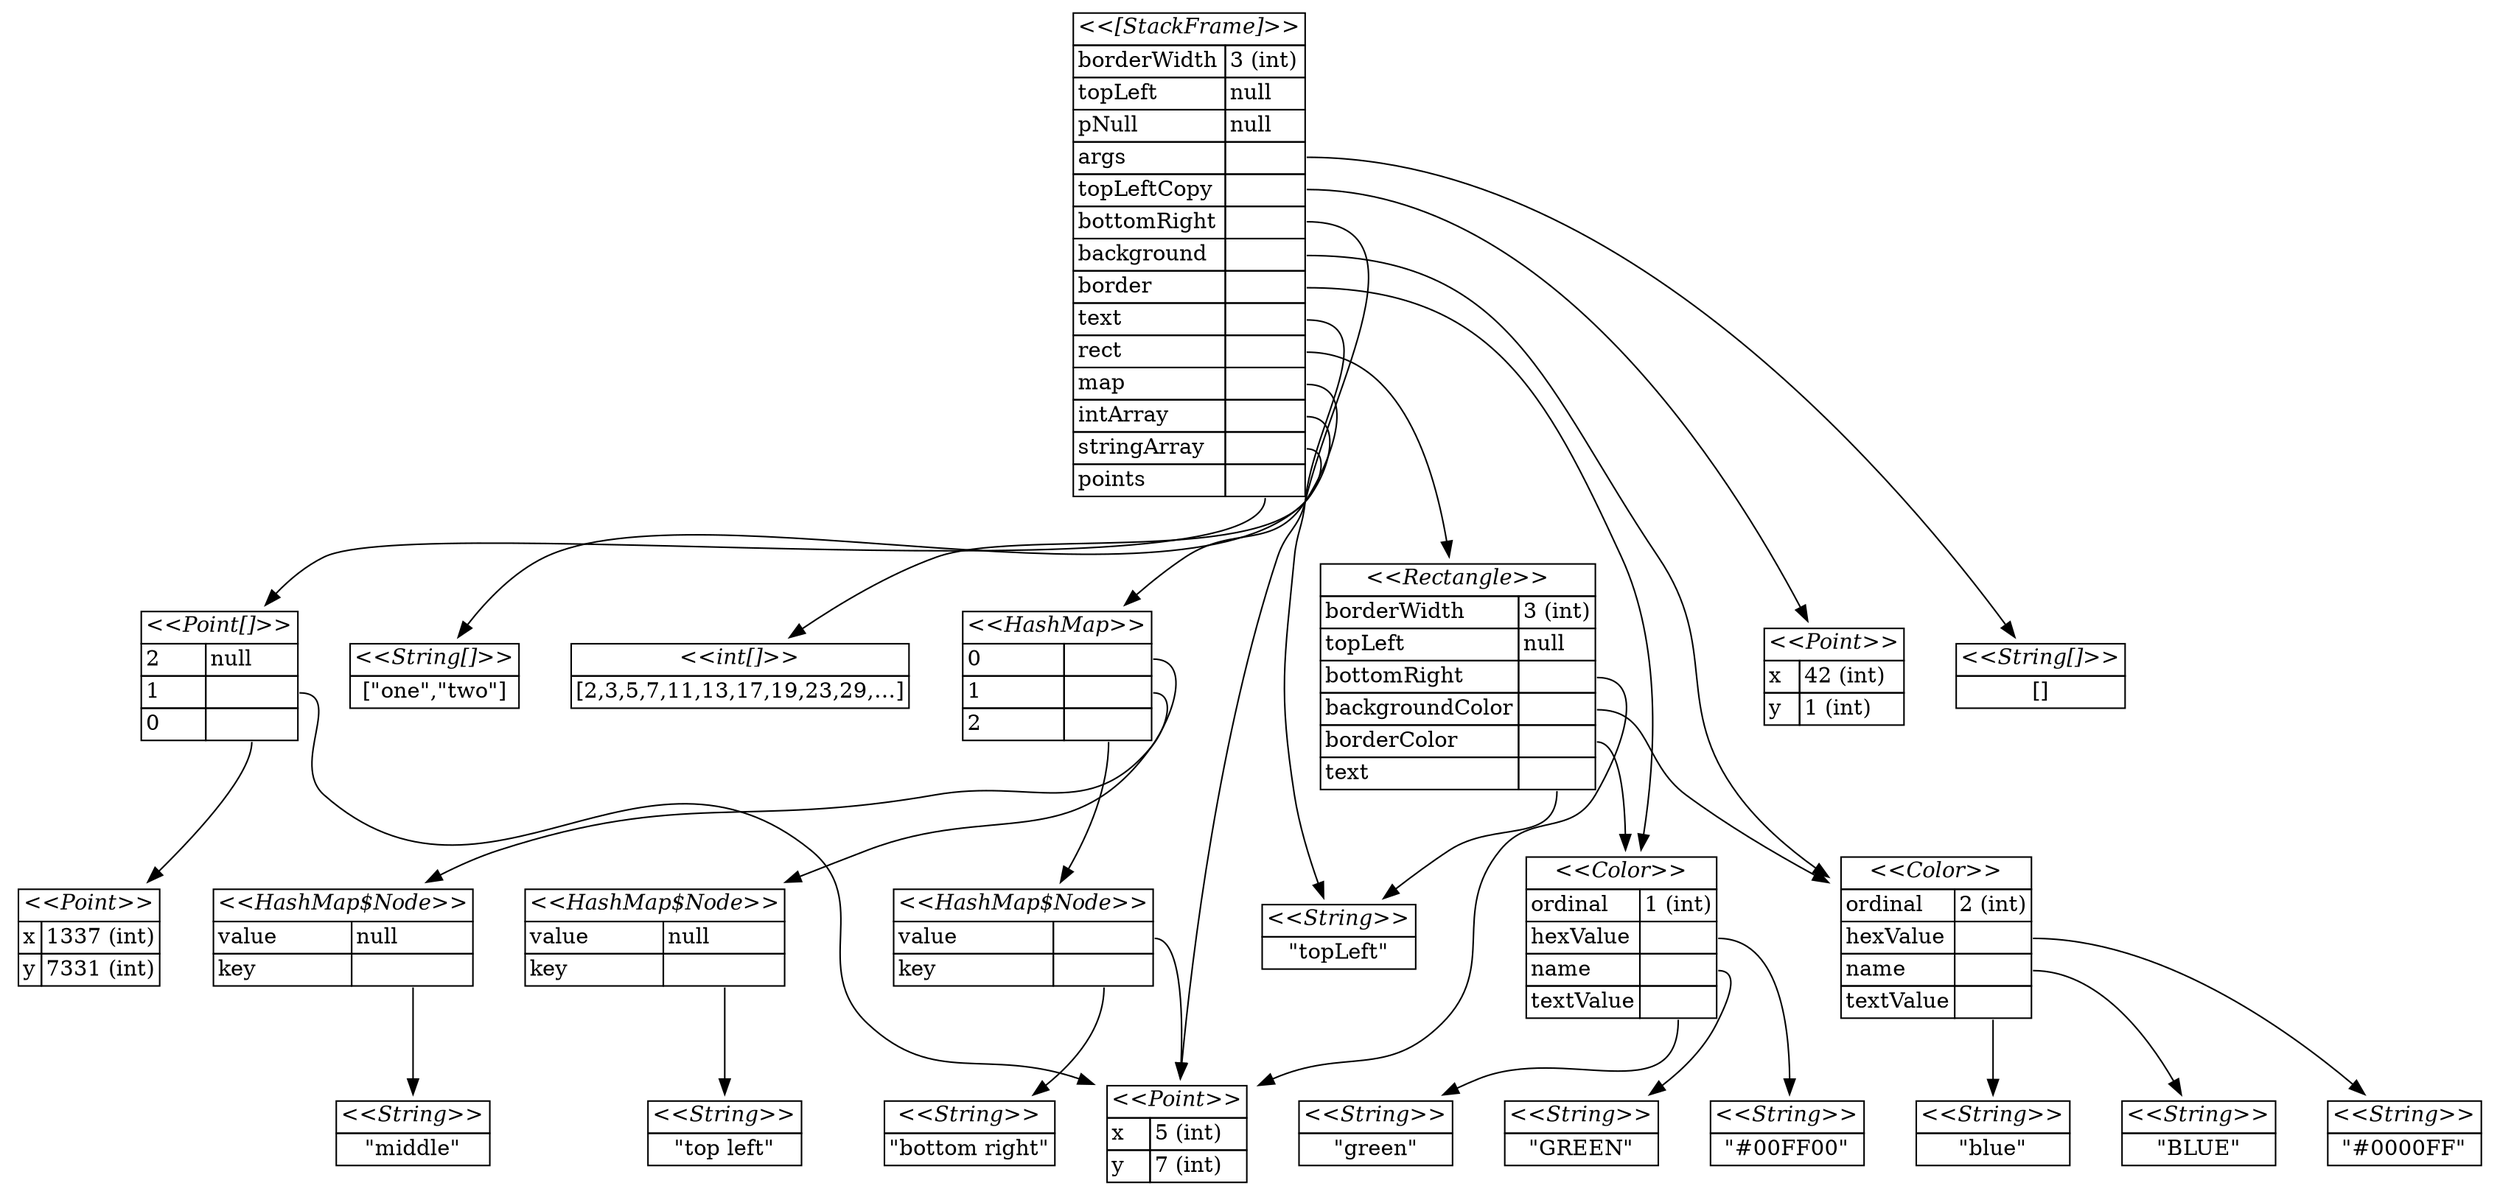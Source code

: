 digraph ObjectDiagram {
  node [shape=plaintext]
  _0f07b6f2a31cbd2e26428c51e8660b0dffe6e352 [label=<<table border="0" cellborder="1" cellspacing="0">
    <th><td colspan="2"><i>&lt;&lt;[StackFrame]&gt;&gt;</i></td></th>
    <tr><td align="left">borderWidth</td><td align="left" port="borderWidth">3 (int)</td></tr>
    <tr><td align="left">topLeft</td><td align="left" port="topLeft">null</td></tr>
    <tr><td align="left">pNull</td><td align="left" port="pNull">null</td></tr>
    <tr><td align="left">args</td><td align="left" port="args"></td></tr>
    <tr><td align="left">topLeftCopy</td><td align="left" port="topLeftCopy"></td></tr>
    <tr><td align="left">bottomRight</td><td align="left" port="bottomRight"></td></tr>
    <tr><td align="left">background</td><td align="left" port="background"></td></tr>
    <tr><td align="left">border</td><td align="left" port="border"></td></tr>
    <tr><td align="left">text</td><td align="left" port="text"></td></tr>
    <tr><td align="left">rect</td><td align="left" port="rect"></td></tr>
    <tr><td align="left">map</td><td align="left" port="map"></td></tr>
    <tr><td align="left">intArray</td><td align="left" port="intArray"></td></tr>
    <tr><td align="left">stringArray</td><td align="left" port="stringArray"></td></tr>
    <tr><td align="left">points</td><td align="left" port="points"></td></tr>
  </table>>]
  _bdb37fd1fa1b13d2c62e42aa9a27afaa093a1889 [label=<<table border="0" cellborder="1" cellspacing="0">
    <th><td colspan="2"><i>&lt;&lt;String[]&gt;&gt;</i></td></th>
    <tr><td colspan="2">[]</td></tr>
  </table>>]
  _3fb27fbe48150f15f1c717154e8b2838635ef4ae [label=<<table border="0" cellborder="1" cellspacing="0">
    <th><td colspan="2"><i>&lt;&lt;Point&gt;&gt;</i></td></th>
    <tr><td align="left">x</td><td align="left" port="x">42 (int)</td></tr>
    <tr><td align="left">y</td><td align="left" port="y">1 (int)</td></tr>
  </table>>]
  _a6ed3c1901ccfa2adffe839bb7b830200a6393ef [label=<<table border="0" cellborder="1" cellspacing="0">
    <th><td colspan="2"><i>&lt;&lt;Point&gt;&gt;</i></td></th>
    <tr><td align="left">x</td><td align="left" port="x">5 (int)</td></tr>
    <tr><td align="left">y</td><td align="left" port="y">7 (int)</td></tr>
  </table>>]
  _997cc01d7a247aeedb702fa90f2b9ab4ef820a7b [label=<<table border="0" cellborder="1" cellspacing="0">
    <th><td colspan="2"><i>&lt;&lt;Color&gt;&gt;</i></td></th>
    <tr><td align="left">ordinal</td><td align="left" port="ordinal">2 (int)</td></tr>
    <tr><td align="left">hexValue</td><td align="left" port="hexValue"></td></tr>
    <tr><td align="left">name</td><td align="left" port="name"></td></tr>
    <tr><td align="left">textValue</td><td align="left" port="textValue"></td></tr>
  </table>>]
  _9c04b7d66febb3f9b9860ba0795ec96cd00ebd7b [label=<<table border="0" cellborder="1" cellspacing="0">
    <th><td colspan="2"><i>&lt;&lt;String&gt;&gt;</i></td></th>
    <tr><td colspan="2">"#0000FF"</td></tr>
  </table>>]
  _998c19af6e8387e89fb44a945734ec829e663b43 [label=<<table border="0" cellborder="1" cellspacing="0">
    <th><td colspan="2"><i>&lt;&lt;String&gt;&gt;</i></td></th>
    <tr><td colspan="2">"BLUE"</td></tr>
  </table>>]
  _c8f291339090d790de0913e8078a801c796e0248 [label=<<table border="0" cellborder="1" cellspacing="0">
    <th><td colspan="2"><i>&lt;&lt;String&gt;&gt;</i></td></th>
    <tr><td colspan="2">"blue"</td></tr>
  </table>>]
  _974a0f2d033c9fcc489e835fde8908db6a8ffb17 [label=<<table border="0" cellborder="1" cellspacing="0">
    <th><td colspan="2"><i>&lt;&lt;Color&gt;&gt;</i></td></th>
    <tr><td align="left">ordinal</td><td align="left" port="ordinal">1 (int)</td></tr>
    <tr><td align="left">hexValue</td><td align="left" port="hexValue"></td></tr>
    <tr><td align="left">name</td><td align="left" port="name"></td></tr>
    <tr><td align="left">textValue</td><td align="left" port="textValue"></td></tr>
  </table>>]
  _6513eb7336cb77040da38112a94686c4cdfc1607 [label=<<table border="0" cellborder="1" cellspacing="0">
    <th><td colspan="2"><i>&lt;&lt;String&gt;&gt;</i></td></th>
    <tr><td colspan="2">"#00FF00"</td></tr>
  </table>>]
  _481d93b92603bf4e6e55ca8891db71a1da7006fa [label=<<table border="0" cellborder="1" cellspacing="0">
    <th><td colspan="2"><i>&lt;&lt;String&gt;&gt;</i></td></th>
    <tr><td colspan="2">"GREEN"</td></tr>
  </table>>]
  _e5a403d2671b9d13666e19f6043ce08954ad7a93 [label=<<table border="0" cellborder="1" cellspacing="0">
    <th><td colspan="2"><i>&lt;&lt;String&gt;&gt;</i></td></th>
    <tr><td colspan="2">"green"</td></tr>
  </table>>]
  _fbdaf54b6dbf15b4c6d6bd83657537997479c998 [label=<<table border="0" cellborder="1" cellspacing="0">
    <th><td colspan="2"><i>&lt;&lt;String&gt;&gt;</i></td></th>
    <tr><td colspan="2">"topLeft"</td></tr>
  </table>>]
  _a7ef8c9b8666e11b9a290d26d9ecba5100a36a2d [label=<<table border="0" cellborder="1" cellspacing="0">
    <th><td colspan="2"><i>&lt;&lt;Rectangle&gt;&gt;</i></td></th>
    <tr><td align="left">borderWidth</td><td align="left" port="borderWidth">3 (int)</td></tr>
    <tr><td align="left">topLeft</td><td align="left" port="topLeft">null</td></tr>
    <tr><td align="left">bottomRight</td><td align="left" port="bottomRight"></td></tr>
    <tr><td align="left">backgroundColor</td><td align="left" port="backgroundColor"></td></tr>
    <tr><td align="left">borderColor</td><td align="left" port="borderColor"></td></tr>
    <tr><td align="left">text</td><td align="left" port="text"></td></tr>
  </table>>]
  _305ce90efc792b2616442e67c2a982b762a53ea1 [label=<<table border="0" cellborder="1" cellspacing="0">
    <th><td colspan="2"><i>&lt;&lt;HashMap&gt;&gt;</i></td></th>
    <tr><td align="left">0</td><td align="left" port="0"></td></tr>
    <tr><td align="left">1</td><td align="left" port="1"></td></tr>
    <tr><td align="left">2</td><td align="left" port="2"></td></tr>
  </table>>]
  _d72423b2e32100781060e9dbcadb1726c415d8b6 [label=<<table border="0" cellborder="1" cellspacing="0">
    <th><td colspan="2"><i>&lt;&lt;HashMap$Node&gt;&gt;</i></td></th>
    <tr><td align="left">value</td><td align="left" port="value">null</td></tr>
    <tr><td align="left">key</td><td align="left" port="key"></td></tr>
  </table>>]
  _4468ba2744623f2b161cf71c3f33bf34c36957e9 [label=<<table border="0" cellborder="1" cellspacing="0">
    <th><td colspan="2"><i>&lt;&lt;String&gt;&gt;</i></td></th>
    <tr><td colspan="2">"top left"</td></tr>
  </table>>]
  _d34de9314d56ec12f3d2aaf5b51868d660f4e148 [label=<<table border="0" cellborder="1" cellspacing="0">
    <th><td colspan="2"><i>&lt;&lt;HashMap$Node&gt;&gt;</i></td></th>
    <tr><td align="left">value</td><td align="left" port="value">null</td></tr>
    <tr><td align="left">key</td><td align="left" port="key"></td></tr>
  </table>>]
  _c3e6011325e16486c70a59186b6908448cd76e5d [label=<<table border="0" cellborder="1" cellspacing="0">
    <th><td colspan="2"><i>&lt;&lt;String&gt;&gt;</i></td></th>
    <tr><td colspan="2">"middle"</td></tr>
  </table>>]
  _c1b1e0ff8e344a816f12ec5d11e527a3085219c6 [label=<<table border="0" cellborder="1" cellspacing="0">
    <th><td colspan="2"><i>&lt;&lt;HashMap$Node&gt;&gt;</i></td></th>
    <tr><td align="left">value</td><td align="left" port="value"></td></tr>
    <tr><td align="left">key</td><td align="left" port="key"></td></tr>
  </table>>]
  _b7a9be3f2325ed4f44e5e4126aa64169f66fcd93 [label=<<table border="0" cellborder="1" cellspacing="0">
    <th><td colspan="2"><i>&lt;&lt;String&gt;&gt;</i></td></th>
    <tr><td colspan="2">"bottom right"</td></tr>
  </table>>]
  _c2190a17eb819df74fe6c05aed316fd1544a4e29 [label=<<table border="0" cellborder="1" cellspacing="0">
    <th><td colspan="2"><i>&lt;&lt;int[]&gt;&gt;</i></td></th>
    <tr><td colspan="2">[2,3,5,7,11,13,17,19,23,29,…]</td></tr>
  </table>>]
  _03159dd871b813f740c37c20d0b948aba1fbf408 [label=<<table border="0" cellborder="1" cellspacing="0">
    <th><td colspan="2"><i>&lt;&lt;String[]&gt;&gt;</i></td></th>
    <tr><td colspan="2">["one","two"]</td></tr>
  </table>>]
  _238e5fd2037166644245b9322a12f59898950d0a [label=<<table border="0" cellborder="1" cellspacing="0">
    <th><td colspan="2"><i>&lt;&lt;Point[]&gt;&gt;</i></td></th>
    <tr><td align="left">2</td><td align="left" port="2">null</td></tr>
    <tr><td align="left">1</td><td align="left" port="1"></td></tr>
    <tr><td align="left">0</td><td align="left" port="0"></td></tr>
  </table>>]
  _32ecf3f2055354b1c3bc249a7e8301cbf5cfc944 [label=<<table border="0" cellborder="1" cellspacing="0">
    <th><td colspan="2"><i>&lt;&lt;Point&gt;&gt;</i></td></th>
    <tr><td align="left">x</td><td align="left" port="x">1337 (int)</td></tr>
    <tr><td align="left">y</td><td align="left" port="y">7331 (int)</td></tr>
  </table>>]
  _0f07b6f2a31cbd2e26428c51e8660b0dffe6e352:args -> _bdb37fd1fa1b13d2c62e42aa9a27afaa093a1889
  _0f07b6f2a31cbd2e26428c51e8660b0dffe6e352:topLeftCopy -> _3fb27fbe48150f15f1c717154e8b2838635ef4ae
  _0f07b6f2a31cbd2e26428c51e8660b0dffe6e352:bottomRight -> _a6ed3c1901ccfa2adffe839bb7b830200a6393ef
  _a7ef8c9b8666e11b9a290d26d9ecba5100a36a2d:bottomRight -> _a6ed3c1901ccfa2adffe839bb7b830200a6393ef
  _c1b1e0ff8e344a816f12ec5d11e527a3085219c6:value -> _a6ed3c1901ccfa2adffe839bb7b830200a6393ef
  _238e5fd2037166644245b9322a12f59898950d0a:1 -> _a6ed3c1901ccfa2adffe839bb7b830200a6393ef
  _0f07b6f2a31cbd2e26428c51e8660b0dffe6e352:background -> _997cc01d7a247aeedb702fa90f2b9ab4ef820a7b
  _a7ef8c9b8666e11b9a290d26d9ecba5100a36a2d:backgroundColor -> _997cc01d7a247aeedb702fa90f2b9ab4ef820a7b
  _997cc01d7a247aeedb702fa90f2b9ab4ef820a7b:hexValue -> _9c04b7d66febb3f9b9860ba0795ec96cd00ebd7b
  _997cc01d7a247aeedb702fa90f2b9ab4ef820a7b:name -> _998c19af6e8387e89fb44a945734ec829e663b43
  _997cc01d7a247aeedb702fa90f2b9ab4ef820a7b:textValue -> _c8f291339090d790de0913e8078a801c796e0248
  _0f07b6f2a31cbd2e26428c51e8660b0dffe6e352:border -> _974a0f2d033c9fcc489e835fde8908db6a8ffb17
  _a7ef8c9b8666e11b9a290d26d9ecba5100a36a2d:borderColor -> _974a0f2d033c9fcc489e835fde8908db6a8ffb17
  _974a0f2d033c9fcc489e835fde8908db6a8ffb17:hexValue -> _6513eb7336cb77040da38112a94686c4cdfc1607
  _974a0f2d033c9fcc489e835fde8908db6a8ffb17:name -> _481d93b92603bf4e6e55ca8891db71a1da7006fa
  _974a0f2d033c9fcc489e835fde8908db6a8ffb17:textValue -> _e5a403d2671b9d13666e19f6043ce08954ad7a93
  _0f07b6f2a31cbd2e26428c51e8660b0dffe6e352:text -> _fbdaf54b6dbf15b4c6d6bd83657537997479c998
  _a7ef8c9b8666e11b9a290d26d9ecba5100a36a2d:text -> _fbdaf54b6dbf15b4c6d6bd83657537997479c998
  _0f07b6f2a31cbd2e26428c51e8660b0dffe6e352:rect -> _a7ef8c9b8666e11b9a290d26d9ecba5100a36a2d
  _0f07b6f2a31cbd2e26428c51e8660b0dffe6e352:map -> _305ce90efc792b2616442e67c2a982b762a53ea1
  _305ce90efc792b2616442e67c2a982b762a53ea1:0 -> _d72423b2e32100781060e9dbcadb1726c415d8b6
  _d72423b2e32100781060e9dbcadb1726c415d8b6:key -> _4468ba2744623f2b161cf71c3f33bf34c36957e9
  _305ce90efc792b2616442e67c2a982b762a53ea1:1 -> _d34de9314d56ec12f3d2aaf5b51868d660f4e148
  _d34de9314d56ec12f3d2aaf5b51868d660f4e148:key -> _c3e6011325e16486c70a59186b6908448cd76e5d
  _305ce90efc792b2616442e67c2a982b762a53ea1:2 -> _c1b1e0ff8e344a816f12ec5d11e527a3085219c6
  _c1b1e0ff8e344a816f12ec5d11e527a3085219c6:key -> _b7a9be3f2325ed4f44e5e4126aa64169f66fcd93
  _0f07b6f2a31cbd2e26428c51e8660b0dffe6e352:intArray -> _c2190a17eb819df74fe6c05aed316fd1544a4e29
  _0f07b6f2a31cbd2e26428c51e8660b0dffe6e352:stringArray -> _03159dd871b813f740c37c20d0b948aba1fbf408
  _0f07b6f2a31cbd2e26428c51e8660b0dffe6e352:points -> _238e5fd2037166644245b9322a12f59898950d0a
  _238e5fd2037166644245b9322a12f59898950d0a:0 -> _32ecf3f2055354b1c3bc249a7e8301cbf5cfc944
}
